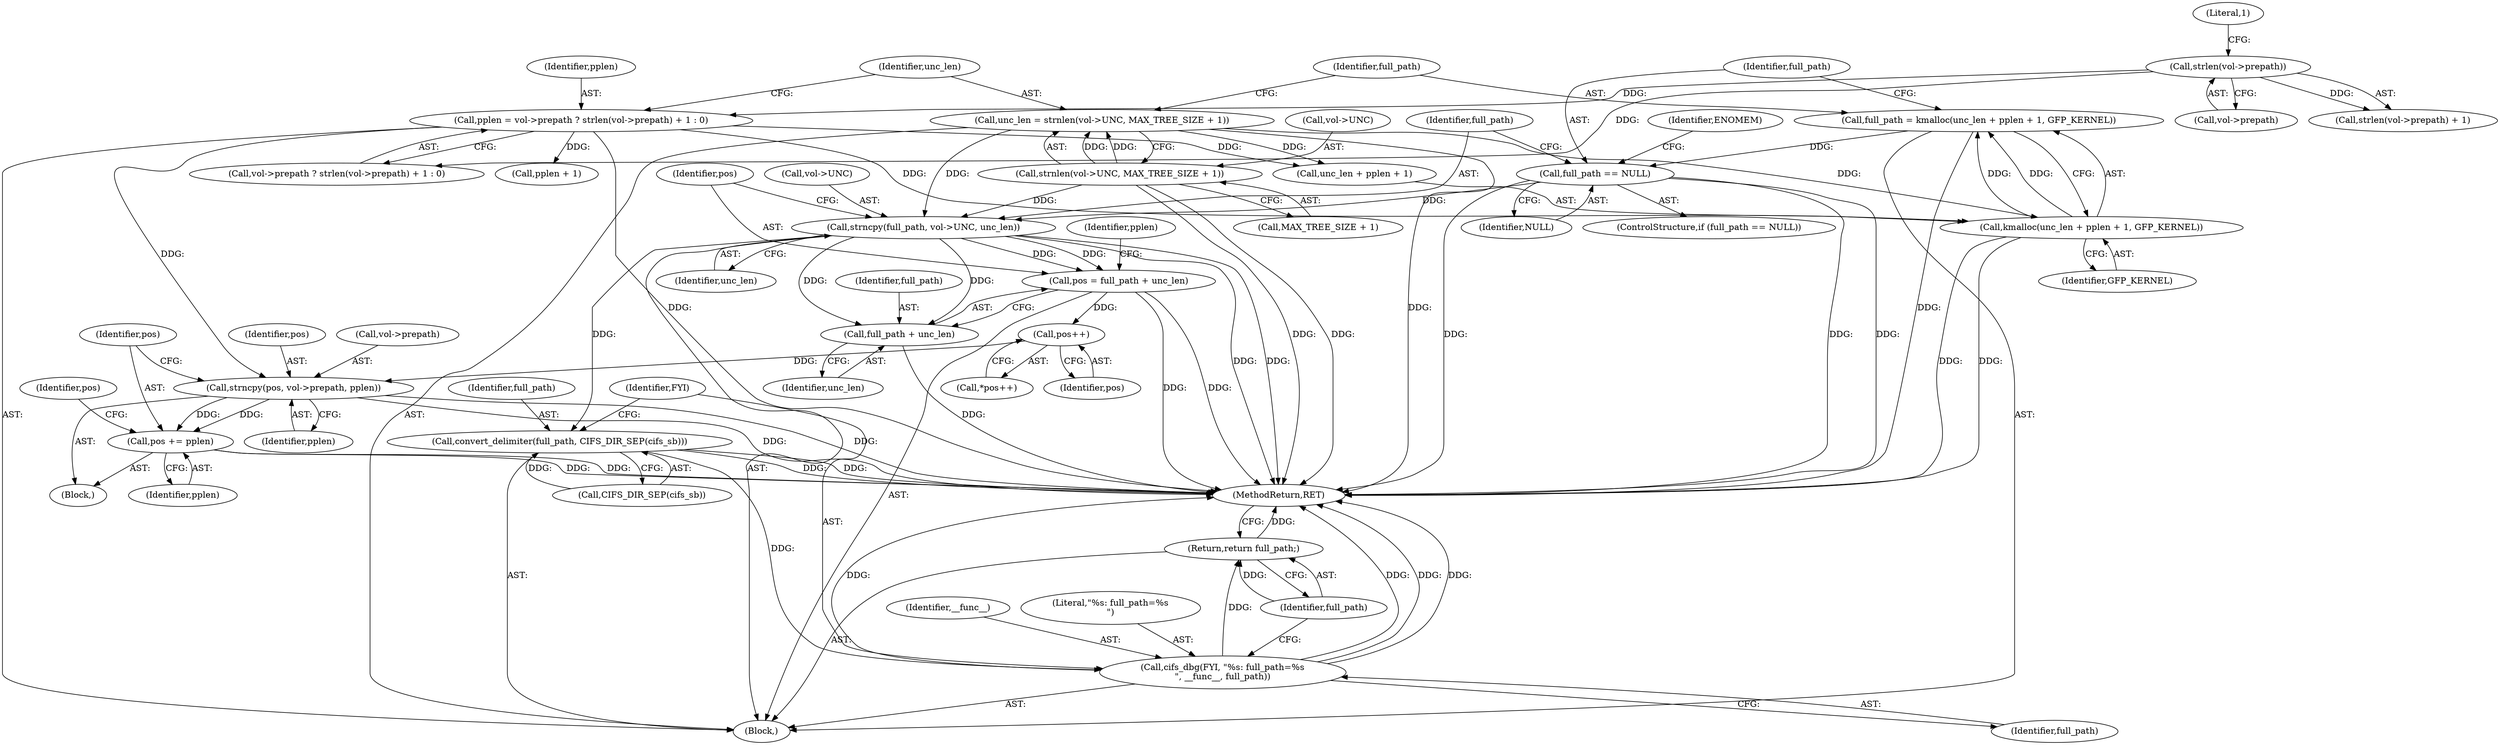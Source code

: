 digraph "0_linux_1fc29bacedeabb278080e31bb9c1ecb49f143c3b@API" {
"1000148" [label="(Call,strncpy(full_path, vol->UNC, unc_len))"];
"1000141" [label="(Call,full_path == NULL)"];
"1000131" [label="(Call,full_path = kmalloc(unc_len + pplen + 1, GFP_KERNEL))"];
"1000133" [label="(Call,kmalloc(unc_len + pplen + 1, GFP_KERNEL))"];
"1000122" [label="(Call,unc_len = strnlen(vol->UNC, MAX_TREE_SIZE + 1))"];
"1000124" [label="(Call,strnlen(vol->UNC, MAX_TREE_SIZE + 1))"];
"1000108" [label="(Call,pplen = vol->prepath ? strlen(vol->prepath) + 1 : 0)"];
"1000115" [label="(Call,strlen(vol->prepath))"];
"1000154" [label="(Call,pos = full_path + unc_len)"];
"1000164" [label="(Call,pos++)"];
"1000168" [label="(Call,strncpy(pos, vol->prepath, pplen))"];
"1000174" [label="(Call,pos += pplen)"];
"1000156" [label="(Call,full_path + unc_len)"];
"1000181" [label="(Call,convert_delimiter(full_path, CIFS_DIR_SEP(cifs_sb)))"];
"1000185" [label="(Call,cifs_dbg(FYI, \"%s: full_path=%s\n\", __func__, full_path))"];
"1000190" [label="(Return,return full_path;)"];
"1000139" [label="(Identifier,GFP_KERNEL)"];
"1000182" [label="(Identifier,full_path)"];
"1000188" [label="(Identifier,__func__)"];
"1000175" [label="(Identifier,pos)"];
"1000128" [label="(Call,MAX_TREE_SIZE + 1)"];
"1000122" [label="(Call,unc_len = strnlen(vol->UNC, MAX_TREE_SIZE + 1))"];
"1000186" [label="(Identifier,FYI)"];
"1000191" [label="(Identifier,full_path)"];
"1000143" [label="(Identifier,NULL)"];
"1000155" [label="(Identifier,pos)"];
"1000157" [label="(Identifier,full_path)"];
"1000104" [label="(Block,)"];
"1000141" [label="(Call,full_path == NULL)"];
"1000109" [label="(Identifier,pplen)"];
"1000140" [label="(ControlStructure,if (full_path == NULL))"];
"1000165" [label="(Identifier,pos)"];
"1000110" [label="(Call,vol->prepath ? strlen(vol->prepath) + 1 : 0)"];
"1000189" [label="(Identifier,full_path)"];
"1000190" [label="(Return,return full_path;)"];
"1000161" [label="(Block,)"];
"1000156" [label="(Call,full_path + unc_len)"];
"1000142" [label="(Identifier,full_path)"];
"1000119" [label="(Literal,1)"];
"1000164" [label="(Call,pos++)"];
"1000136" [label="(Call,pplen + 1)"];
"1000148" [label="(Call,strncpy(full_path, vol->UNC, unc_len))"];
"1000147" [label="(Identifier,ENOMEM)"];
"1000108" [label="(Call,pplen = vol->prepath ? strlen(vol->prepath) + 1 : 0)"];
"1000160" [label="(Identifier,pplen)"];
"1000169" [label="(Identifier,pos)"];
"1000124" [label="(Call,strnlen(vol->UNC, MAX_TREE_SIZE + 1))"];
"1000183" [label="(Call,CIFS_DIR_SEP(cifs_sb))"];
"1000153" [label="(Identifier,unc_len)"];
"1000133" [label="(Call,kmalloc(unc_len + pplen + 1, GFP_KERNEL))"];
"1000131" [label="(Call,full_path = kmalloc(unc_len + pplen + 1, GFP_KERNEL))"];
"1000125" [label="(Call,vol->UNC)"];
"1000187" [label="(Literal,\"%s: full_path=%s\n\")"];
"1000168" [label="(Call,strncpy(pos, vol->prepath, pplen))"];
"1000163" [label="(Call,*pos++)"];
"1000149" [label="(Identifier,full_path)"];
"1000116" [label="(Call,vol->prepath)"];
"1000154" [label="(Call,pos = full_path + unc_len)"];
"1000115" [label="(Call,strlen(vol->prepath))"];
"1000179" [label="(Identifier,pos)"];
"1000176" [label="(Identifier,pplen)"];
"1000134" [label="(Call,unc_len + pplen + 1)"];
"1000192" [label="(MethodReturn,RET)"];
"1000132" [label="(Identifier,full_path)"];
"1000114" [label="(Call,strlen(vol->prepath) + 1)"];
"1000170" [label="(Call,vol->prepath)"];
"1000174" [label="(Call,pos += pplen)"];
"1000173" [label="(Identifier,pplen)"];
"1000150" [label="(Call,vol->UNC)"];
"1000158" [label="(Identifier,unc_len)"];
"1000185" [label="(Call,cifs_dbg(FYI, \"%s: full_path=%s\n\", __func__, full_path))"];
"1000123" [label="(Identifier,unc_len)"];
"1000181" [label="(Call,convert_delimiter(full_path, CIFS_DIR_SEP(cifs_sb)))"];
"1000148" -> "1000104"  [label="AST: "];
"1000148" -> "1000153"  [label="CFG: "];
"1000149" -> "1000148"  [label="AST: "];
"1000150" -> "1000148"  [label="AST: "];
"1000153" -> "1000148"  [label="AST: "];
"1000155" -> "1000148"  [label="CFG: "];
"1000148" -> "1000192"  [label="DDG: "];
"1000148" -> "1000192"  [label="DDG: "];
"1000141" -> "1000148"  [label="DDG: "];
"1000124" -> "1000148"  [label="DDG: "];
"1000122" -> "1000148"  [label="DDG: "];
"1000148" -> "1000154"  [label="DDG: "];
"1000148" -> "1000154"  [label="DDG: "];
"1000148" -> "1000156"  [label="DDG: "];
"1000148" -> "1000156"  [label="DDG: "];
"1000148" -> "1000181"  [label="DDG: "];
"1000141" -> "1000140"  [label="AST: "];
"1000141" -> "1000143"  [label="CFG: "];
"1000142" -> "1000141"  [label="AST: "];
"1000143" -> "1000141"  [label="AST: "];
"1000147" -> "1000141"  [label="CFG: "];
"1000149" -> "1000141"  [label="CFG: "];
"1000141" -> "1000192"  [label="DDG: "];
"1000141" -> "1000192"  [label="DDG: "];
"1000141" -> "1000192"  [label="DDG: "];
"1000131" -> "1000141"  [label="DDG: "];
"1000131" -> "1000104"  [label="AST: "];
"1000131" -> "1000133"  [label="CFG: "];
"1000132" -> "1000131"  [label="AST: "];
"1000133" -> "1000131"  [label="AST: "];
"1000142" -> "1000131"  [label="CFG: "];
"1000131" -> "1000192"  [label="DDG: "];
"1000133" -> "1000131"  [label="DDG: "];
"1000133" -> "1000131"  [label="DDG: "];
"1000133" -> "1000139"  [label="CFG: "];
"1000134" -> "1000133"  [label="AST: "];
"1000139" -> "1000133"  [label="AST: "];
"1000133" -> "1000192"  [label="DDG: "];
"1000133" -> "1000192"  [label="DDG: "];
"1000122" -> "1000133"  [label="DDG: "];
"1000108" -> "1000133"  [label="DDG: "];
"1000122" -> "1000104"  [label="AST: "];
"1000122" -> "1000124"  [label="CFG: "];
"1000123" -> "1000122"  [label="AST: "];
"1000124" -> "1000122"  [label="AST: "];
"1000132" -> "1000122"  [label="CFG: "];
"1000122" -> "1000192"  [label="DDG: "];
"1000124" -> "1000122"  [label="DDG: "];
"1000124" -> "1000122"  [label="DDG: "];
"1000122" -> "1000134"  [label="DDG: "];
"1000124" -> "1000128"  [label="CFG: "];
"1000125" -> "1000124"  [label="AST: "];
"1000128" -> "1000124"  [label="AST: "];
"1000124" -> "1000192"  [label="DDG: "];
"1000124" -> "1000192"  [label="DDG: "];
"1000108" -> "1000104"  [label="AST: "];
"1000108" -> "1000110"  [label="CFG: "];
"1000109" -> "1000108"  [label="AST: "];
"1000110" -> "1000108"  [label="AST: "];
"1000123" -> "1000108"  [label="CFG: "];
"1000108" -> "1000192"  [label="DDG: "];
"1000115" -> "1000108"  [label="DDG: "];
"1000108" -> "1000134"  [label="DDG: "];
"1000108" -> "1000136"  [label="DDG: "];
"1000108" -> "1000168"  [label="DDG: "];
"1000115" -> "1000114"  [label="AST: "];
"1000115" -> "1000116"  [label="CFG: "];
"1000116" -> "1000115"  [label="AST: "];
"1000119" -> "1000115"  [label="CFG: "];
"1000115" -> "1000110"  [label="DDG: "];
"1000115" -> "1000114"  [label="DDG: "];
"1000154" -> "1000104"  [label="AST: "];
"1000154" -> "1000156"  [label="CFG: "];
"1000155" -> "1000154"  [label="AST: "];
"1000156" -> "1000154"  [label="AST: "];
"1000160" -> "1000154"  [label="CFG: "];
"1000154" -> "1000192"  [label="DDG: "];
"1000154" -> "1000192"  [label="DDG: "];
"1000154" -> "1000164"  [label="DDG: "];
"1000164" -> "1000163"  [label="AST: "];
"1000164" -> "1000165"  [label="CFG: "];
"1000165" -> "1000164"  [label="AST: "];
"1000163" -> "1000164"  [label="CFG: "];
"1000164" -> "1000168"  [label="DDG: "];
"1000168" -> "1000161"  [label="AST: "];
"1000168" -> "1000173"  [label="CFG: "];
"1000169" -> "1000168"  [label="AST: "];
"1000170" -> "1000168"  [label="AST: "];
"1000173" -> "1000168"  [label="AST: "];
"1000175" -> "1000168"  [label="CFG: "];
"1000168" -> "1000192"  [label="DDG: "];
"1000168" -> "1000192"  [label="DDG: "];
"1000168" -> "1000174"  [label="DDG: "];
"1000168" -> "1000174"  [label="DDG: "];
"1000174" -> "1000161"  [label="AST: "];
"1000174" -> "1000176"  [label="CFG: "];
"1000175" -> "1000174"  [label="AST: "];
"1000176" -> "1000174"  [label="AST: "];
"1000179" -> "1000174"  [label="CFG: "];
"1000174" -> "1000192"  [label="DDG: "];
"1000174" -> "1000192"  [label="DDG: "];
"1000156" -> "1000158"  [label="CFG: "];
"1000157" -> "1000156"  [label="AST: "];
"1000158" -> "1000156"  [label="AST: "];
"1000156" -> "1000192"  [label="DDG: "];
"1000181" -> "1000104"  [label="AST: "];
"1000181" -> "1000183"  [label="CFG: "];
"1000182" -> "1000181"  [label="AST: "];
"1000183" -> "1000181"  [label="AST: "];
"1000186" -> "1000181"  [label="CFG: "];
"1000181" -> "1000192"  [label="DDG: "];
"1000181" -> "1000192"  [label="DDG: "];
"1000183" -> "1000181"  [label="DDG: "];
"1000181" -> "1000185"  [label="DDG: "];
"1000185" -> "1000104"  [label="AST: "];
"1000185" -> "1000189"  [label="CFG: "];
"1000186" -> "1000185"  [label="AST: "];
"1000187" -> "1000185"  [label="AST: "];
"1000188" -> "1000185"  [label="AST: "];
"1000189" -> "1000185"  [label="AST: "];
"1000191" -> "1000185"  [label="CFG: "];
"1000185" -> "1000192"  [label="DDG: "];
"1000185" -> "1000192"  [label="DDG: "];
"1000185" -> "1000192"  [label="DDG: "];
"1000185" -> "1000192"  [label="DDG: "];
"1000185" -> "1000190"  [label="DDG: "];
"1000190" -> "1000104"  [label="AST: "];
"1000190" -> "1000191"  [label="CFG: "];
"1000191" -> "1000190"  [label="AST: "];
"1000192" -> "1000190"  [label="CFG: "];
"1000190" -> "1000192"  [label="DDG: "];
"1000191" -> "1000190"  [label="DDG: "];
}
